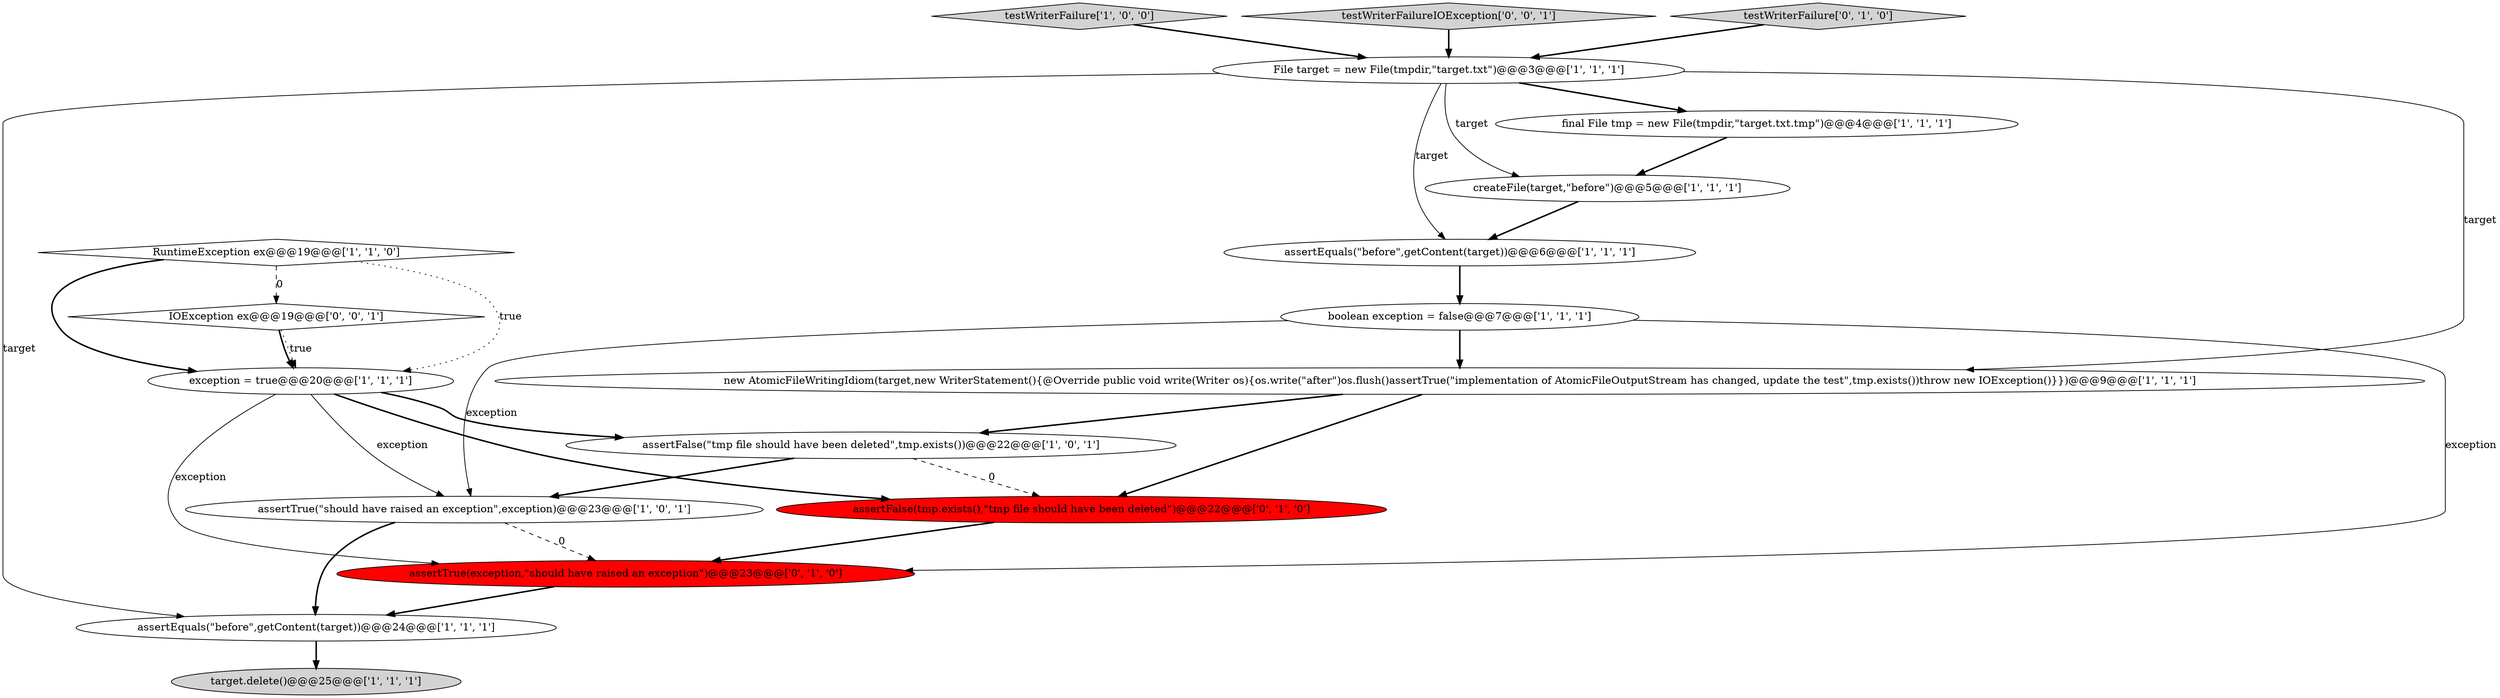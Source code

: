 digraph {
16 [style = filled, label = "IOException ex@@@19@@@['0', '0', '1']", fillcolor = white, shape = diamond image = "AAA0AAABBB3BBB"];
9 [style = filled, label = "boolean exception = false@@@7@@@['1', '1', '1']", fillcolor = white, shape = ellipse image = "AAA0AAABBB1BBB"];
2 [style = filled, label = "File target = new File(tmpdir,\"target.txt\")@@@3@@@['1', '1', '1']", fillcolor = white, shape = ellipse image = "AAA0AAABBB1BBB"];
11 [style = filled, label = "exception = true@@@20@@@['1', '1', '1']", fillcolor = white, shape = ellipse image = "AAA0AAABBB1BBB"];
0 [style = filled, label = "assertTrue(\"should have raised an exception\",exception)@@@23@@@['1', '0', '1']", fillcolor = white, shape = ellipse image = "AAA0AAABBB1BBB"];
1 [style = filled, label = "createFile(target,\"before\")@@@5@@@['1', '1', '1']", fillcolor = white, shape = ellipse image = "AAA0AAABBB1BBB"];
3 [style = filled, label = "testWriterFailure['1', '0', '0']", fillcolor = lightgray, shape = diamond image = "AAA0AAABBB1BBB"];
12 [style = filled, label = "target.delete()@@@25@@@['1', '1', '1']", fillcolor = lightgray, shape = ellipse image = "AAA0AAABBB1BBB"];
17 [style = filled, label = "testWriterFailureIOException['0', '0', '1']", fillcolor = lightgray, shape = diamond image = "AAA0AAABBB3BBB"];
7 [style = filled, label = "assertFalse(\"tmp file should have been deleted\",tmp.exists())@@@22@@@['1', '0', '1']", fillcolor = white, shape = ellipse image = "AAA0AAABBB1BBB"];
15 [style = filled, label = "assertFalse(tmp.exists(),\"tmp file should have been deleted\")@@@22@@@['0', '1', '0']", fillcolor = red, shape = ellipse image = "AAA1AAABBB2BBB"];
10 [style = filled, label = "assertEquals(\"before\",getContent(target))@@@6@@@['1', '1', '1']", fillcolor = white, shape = ellipse image = "AAA0AAABBB1BBB"];
6 [style = filled, label = "assertEquals(\"before\",getContent(target))@@@24@@@['1', '1', '1']", fillcolor = white, shape = ellipse image = "AAA0AAABBB1BBB"];
4 [style = filled, label = "final File tmp = new File(tmpdir,\"target.txt.tmp\")@@@4@@@['1', '1', '1']", fillcolor = white, shape = ellipse image = "AAA0AAABBB1BBB"];
5 [style = filled, label = "RuntimeException ex@@@19@@@['1', '1', '0']", fillcolor = white, shape = diamond image = "AAA0AAABBB1BBB"];
8 [style = filled, label = "new AtomicFileWritingIdiom(target,new WriterStatement(){@Override public void write(Writer os){os.write(\"after\")os.flush()assertTrue(\"implementation of AtomicFileOutputStream has changed, update the test\",tmp.exists())throw new IOException()}})@@@9@@@['1', '1', '1']", fillcolor = white, shape = ellipse image = "AAA0AAABBB1BBB"];
13 [style = filled, label = "testWriterFailure['0', '1', '0']", fillcolor = lightgray, shape = diamond image = "AAA0AAABBB2BBB"];
14 [style = filled, label = "assertTrue(exception,\"should have raised an exception\")@@@23@@@['0', '1', '0']", fillcolor = red, shape = ellipse image = "AAA1AAABBB2BBB"];
16->11 [style = bold, label=""];
8->15 [style = bold, label=""];
15->14 [style = bold, label=""];
2->8 [style = solid, label="target"];
0->6 [style = bold, label=""];
7->0 [style = bold, label=""];
2->10 [style = solid, label="target"];
9->8 [style = bold, label=""];
11->14 [style = solid, label="exception"];
2->4 [style = bold, label=""];
11->0 [style = solid, label="exception"];
11->15 [style = bold, label=""];
8->7 [style = bold, label=""];
5->16 [style = dashed, label="0"];
0->14 [style = dashed, label="0"];
9->14 [style = solid, label="exception"];
5->11 [style = dotted, label="true"];
3->2 [style = bold, label=""];
17->2 [style = bold, label=""];
7->15 [style = dashed, label="0"];
2->6 [style = solid, label="target"];
10->9 [style = bold, label=""];
4->1 [style = bold, label=""];
5->11 [style = bold, label=""];
1->10 [style = bold, label=""];
16->11 [style = dotted, label="true"];
2->1 [style = solid, label="target"];
14->6 [style = bold, label=""];
11->7 [style = bold, label=""];
9->0 [style = solid, label="exception"];
13->2 [style = bold, label=""];
6->12 [style = bold, label=""];
}
